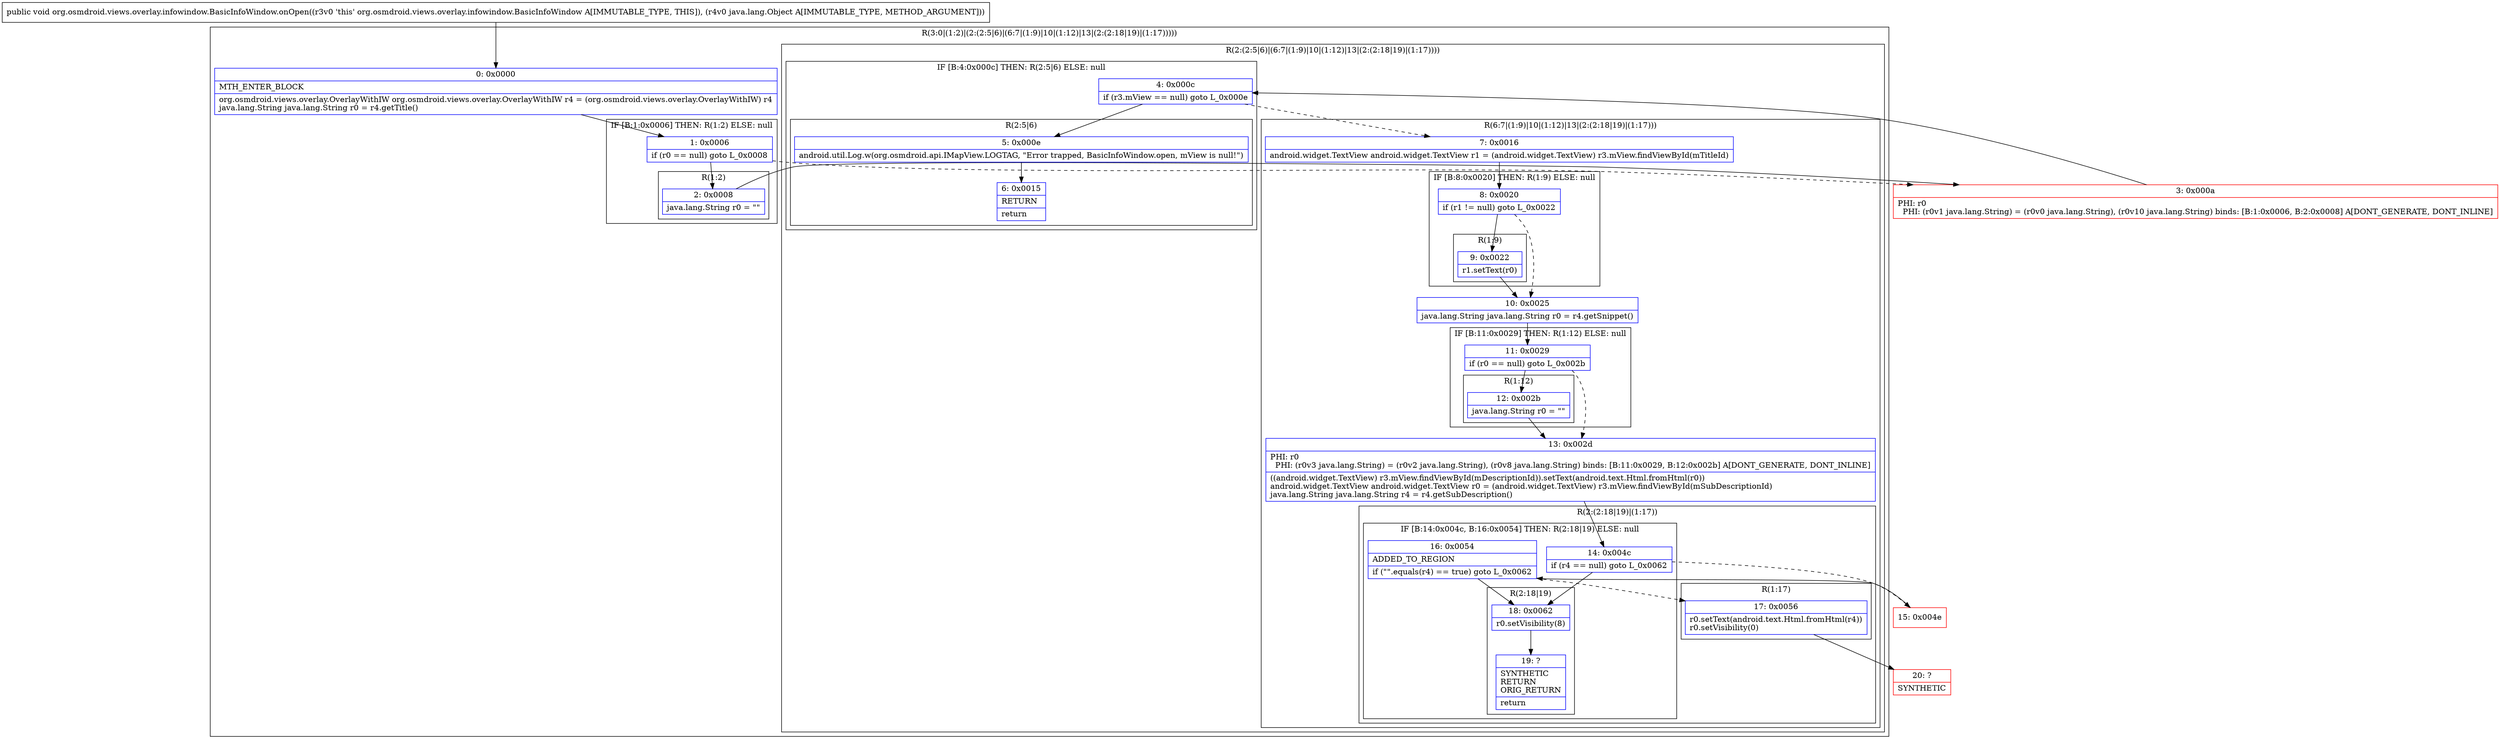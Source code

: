 digraph "CFG fororg.osmdroid.views.overlay.infowindow.BasicInfoWindow.onOpen(Ljava\/lang\/Object;)V" {
subgraph cluster_Region_1051328791 {
label = "R(3:0|(1:2)|(2:(2:5|6)|(6:7|(1:9)|10|(1:12)|13|(2:(2:18|19)|(1:17)))))";
node [shape=record,color=blue];
Node_0 [shape=record,label="{0\:\ 0x0000|MTH_ENTER_BLOCK\l|org.osmdroid.views.overlay.OverlayWithIW org.osmdroid.views.overlay.OverlayWithIW r4 = (org.osmdroid.views.overlay.OverlayWithIW) r4\ljava.lang.String java.lang.String r0 = r4.getTitle()\l}"];
subgraph cluster_IfRegion_133073718 {
label = "IF [B:1:0x0006] THEN: R(1:2) ELSE: null";
node [shape=record,color=blue];
Node_1 [shape=record,label="{1\:\ 0x0006|if (r0 == null) goto L_0x0008\l}"];
subgraph cluster_Region_1245562980 {
label = "R(1:2)";
node [shape=record,color=blue];
Node_2 [shape=record,label="{2\:\ 0x0008|java.lang.String r0 = \"\"\l}"];
}
}
subgraph cluster_Region_457262023 {
label = "R(2:(2:5|6)|(6:7|(1:9)|10|(1:12)|13|(2:(2:18|19)|(1:17))))";
node [shape=record,color=blue];
subgraph cluster_IfRegion_377053250 {
label = "IF [B:4:0x000c] THEN: R(2:5|6) ELSE: null";
node [shape=record,color=blue];
Node_4 [shape=record,label="{4\:\ 0x000c|if (r3.mView == null) goto L_0x000e\l}"];
subgraph cluster_Region_1868959503 {
label = "R(2:5|6)";
node [shape=record,color=blue];
Node_5 [shape=record,label="{5\:\ 0x000e|android.util.Log.w(org.osmdroid.api.IMapView.LOGTAG, \"Error trapped, BasicInfoWindow.open, mView is null!\")\l}"];
Node_6 [shape=record,label="{6\:\ 0x0015|RETURN\l|return\l}"];
}
}
subgraph cluster_Region_682944390 {
label = "R(6:7|(1:9)|10|(1:12)|13|(2:(2:18|19)|(1:17)))";
node [shape=record,color=blue];
Node_7 [shape=record,label="{7\:\ 0x0016|android.widget.TextView android.widget.TextView r1 = (android.widget.TextView) r3.mView.findViewById(mTitleId)\l}"];
subgraph cluster_IfRegion_1713754624 {
label = "IF [B:8:0x0020] THEN: R(1:9) ELSE: null";
node [shape=record,color=blue];
Node_8 [shape=record,label="{8\:\ 0x0020|if (r1 != null) goto L_0x0022\l}"];
subgraph cluster_Region_1772257381 {
label = "R(1:9)";
node [shape=record,color=blue];
Node_9 [shape=record,label="{9\:\ 0x0022|r1.setText(r0)\l}"];
}
}
Node_10 [shape=record,label="{10\:\ 0x0025|java.lang.String java.lang.String r0 = r4.getSnippet()\l}"];
subgraph cluster_IfRegion_834395162 {
label = "IF [B:11:0x0029] THEN: R(1:12) ELSE: null";
node [shape=record,color=blue];
Node_11 [shape=record,label="{11\:\ 0x0029|if (r0 == null) goto L_0x002b\l}"];
subgraph cluster_Region_1124026440 {
label = "R(1:12)";
node [shape=record,color=blue];
Node_12 [shape=record,label="{12\:\ 0x002b|java.lang.String r0 = \"\"\l}"];
}
}
Node_13 [shape=record,label="{13\:\ 0x002d|PHI: r0 \l  PHI: (r0v3 java.lang.String) = (r0v2 java.lang.String), (r0v8 java.lang.String) binds: [B:11:0x0029, B:12:0x002b] A[DONT_GENERATE, DONT_INLINE]\l|((android.widget.TextView) r3.mView.findViewById(mDescriptionId)).setText(android.text.Html.fromHtml(r0))\landroid.widget.TextView android.widget.TextView r0 = (android.widget.TextView) r3.mView.findViewById(mSubDescriptionId)\ljava.lang.String java.lang.String r4 = r4.getSubDescription()\l}"];
subgraph cluster_Region_929282007 {
label = "R(2:(2:18|19)|(1:17))";
node [shape=record,color=blue];
subgraph cluster_IfRegion_1008666733 {
label = "IF [B:14:0x004c, B:16:0x0054] THEN: R(2:18|19) ELSE: null";
node [shape=record,color=blue];
Node_14 [shape=record,label="{14\:\ 0x004c|if (r4 == null) goto L_0x0062\l}"];
Node_16 [shape=record,label="{16\:\ 0x0054|ADDED_TO_REGION\l|if (\"\".equals(r4) == true) goto L_0x0062\l}"];
subgraph cluster_Region_1281872864 {
label = "R(2:18|19)";
node [shape=record,color=blue];
Node_18 [shape=record,label="{18\:\ 0x0062|r0.setVisibility(8)\l}"];
Node_19 [shape=record,label="{19\:\ ?|SYNTHETIC\lRETURN\lORIG_RETURN\l|return\l}"];
}
}
subgraph cluster_Region_77249982 {
label = "R(1:17)";
node [shape=record,color=blue];
Node_17 [shape=record,label="{17\:\ 0x0056|r0.setText(android.text.Html.fromHtml(r4))\lr0.setVisibility(0)\l}"];
}
}
}
}
}
Node_3 [shape=record,color=red,label="{3\:\ 0x000a|PHI: r0 \l  PHI: (r0v1 java.lang.String) = (r0v0 java.lang.String), (r0v10 java.lang.String) binds: [B:1:0x0006, B:2:0x0008] A[DONT_GENERATE, DONT_INLINE]\l}"];
Node_15 [shape=record,color=red,label="{15\:\ 0x004e}"];
Node_20 [shape=record,color=red,label="{20\:\ ?|SYNTHETIC\l}"];
MethodNode[shape=record,label="{public void org.osmdroid.views.overlay.infowindow.BasicInfoWindow.onOpen((r3v0 'this' org.osmdroid.views.overlay.infowindow.BasicInfoWindow A[IMMUTABLE_TYPE, THIS]), (r4v0 java.lang.Object A[IMMUTABLE_TYPE, METHOD_ARGUMENT])) }"];
MethodNode -> Node_0;
Node_0 -> Node_1;
Node_1 -> Node_2;
Node_1 -> Node_3[style=dashed];
Node_2 -> Node_3;
Node_4 -> Node_5;
Node_4 -> Node_7[style=dashed];
Node_5 -> Node_6;
Node_7 -> Node_8;
Node_8 -> Node_9;
Node_8 -> Node_10[style=dashed];
Node_9 -> Node_10;
Node_10 -> Node_11;
Node_11 -> Node_12;
Node_11 -> Node_13[style=dashed];
Node_12 -> Node_13;
Node_13 -> Node_14;
Node_14 -> Node_15[style=dashed];
Node_14 -> Node_18;
Node_16 -> Node_17[style=dashed];
Node_16 -> Node_18;
Node_18 -> Node_19;
Node_17 -> Node_20;
Node_3 -> Node_4;
Node_15 -> Node_16;
}

